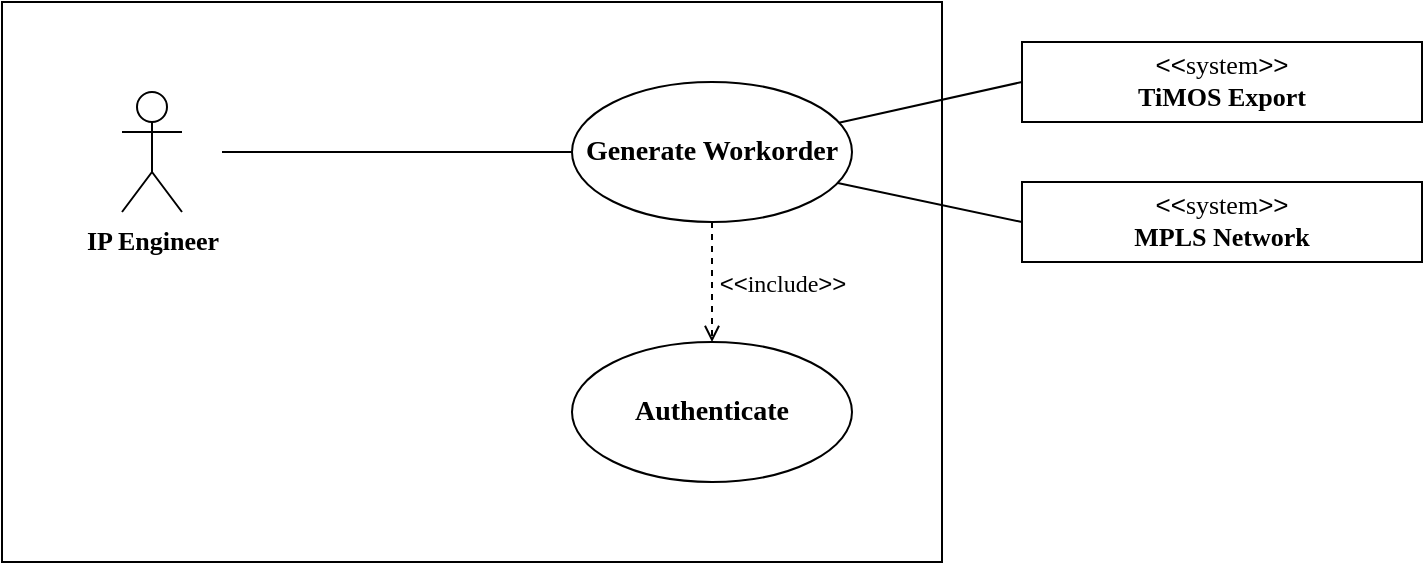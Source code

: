 <mxfile version="13.6.3" type="github">
  <diagram id="fceYZK4B8EAD64JDlkFU" name="Page-1">
    <mxGraphModel dx="716" dy="378" grid="1" gridSize="10" guides="1" tooltips="1" connect="1" arrows="1" fold="1" page="1" pageScale="1" pageWidth="850" pageHeight="1100" math="0" shadow="0" extFonts="Old Standard TT^https://fonts.googleapis.com/css?family=Old+Standard+TT">
      <root>
        <mxCell id="0" />
        <mxCell id="1" parent="0" />
        <mxCell id="hCmAJAGk-AS-xWxRnL8C-9" value="" style="shape=rect;html=1;verticalAlign=top;fontStyle=1;whiteSpace=wrap;align=center;fillColor=none;" parent="1" vertex="1">
          <mxGeometry x="70" y="100" width="470" height="280" as="geometry" />
        </mxCell>
        <mxCell id="hCmAJAGk-AS-xWxRnL8C-2" value="&lt;font face=&quot;Old Standard TT&quot; size=&quot;1&quot;&gt;&lt;b style=&quot;font-size: 13px&quot;&gt;IP Engineer&lt;/b&gt;&lt;/font&gt;" style="shape=umlActor;html=1;verticalLabelPosition=bottom;verticalAlign=top;align=center;" parent="1" vertex="1">
          <mxGeometry x="130" y="145" width="30" height="60" as="geometry" />
        </mxCell>
        <mxCell id="hCmAJAGk-AS-xWxRnL8C-3" value="&lt;font face=&quot;Old Standard TT&quot;&gt;&lt;span style=&quot;font-size: 14px&quot;&gt;&lt;b&gt;Authenticate&lt;/b&gt;&lt;/span&gt;&lt;/font&gt;" style="ellipse;whiteSpace=wrap;html=1;fillColor=none;" parent="1" vertex="1">
          <mxGeometry x="355" y="270" width="140" height="70" as="geometry" />
        </mxCell>
        <mxCell id="hCmAJAGk-AS-xWxRnL8C-4" value="&lt;font face=&quot;Old Standard TT&quot; size=&quot;1&quot;&gt;&lt;b style=&quot;font-size: 14px&quot;&gt;Generate Workorder&lt;/b&gt;&lt;/font&gt;" style="ellipse;whiteSpace=wrap;html=1;fillColor=none;" parent="1" vertex="1">
          <mxGeometry x="355" y="140" width="140" height="70" as="geometry" />
        </mxCell>
        <mxCell id="hCmAJAGk-AS-xWxRnL8C-5" value="&lt;font style=&quot;font-size: 12px&quot;&gt;&amp;lt;&amp;lt;&lt;font face=&quot;Old Standard TT&quot; style=&quot;font-size: 12px&quot;&gt;include&lt;/font&gt;&amp;gt;&amp;gt;&lt;/font&gt;" style="edgeStyle=none;html=1;endArrow=open;verticalAlign=bottom;dashed=1;labelBackgroundColor=none;exitX=0.5;exitY=1;exitDx=0;exitDy=0;entryX=0.5;entryY=0;entryDx=0;entryDy=0;" parent="1" source="hCmAJAGk-AS-xWxRnL8C-4" target="hCmAJAGk-AS-xWxRnL8C-3" edge="1">
          <mxGeometry x="0.333" y="35" width="160" relative="1" as="geometry">
            <mxPoint x="600" y="190" as="sourcePoint" />
            <mxPoint x="650" y="175" as="targetPoint" />
            <Array as="points" />
            <mxPoint as="offset" />
          </mxGeometry>
        </mxCell>
        <mxCell id="hCmAJAGk-AS-xWxRnL8C-6" value="" style="edgeStyle=none;html=1;endArrow=none;verticalAlign=bottom;entryX=0;entryY=0.5;entryDx=0;entryDy=0;" parent="1" target="hCmAJAGk-AS-xWxRnL8C-4" edge="1">
          <mxGeometry width="160" relative="1" as="geometry">
            <mxPoint x="180" y="175" as="sourcePoint" />
            <mxPoint x="330" y="95" as="targetPoint" />
          </mxGeometry>
        </mxCell>
        <mxCell id="hCmAJAGk-AS-xWxRnL8C-7" value="&lt;p style=&quot;margin: 4px 0px 0px ; text-align: center ; font-size: 13px&quot;&gt;&amp;lt;&amp;lt;&lt;font face=&quot;Old Standard TT&quot; style=&quot;font-size: 13px&quot;&gt;system&lt;/font&gt;&amp;gt;&amp;gt;&lt;br&gt;&lt;b&gt;&lt;font face=&quot;Old Standard TT&quot; style=&quot;font-size: 13px&quot;&gt;MPLS Network&lt;/font&gt;&lt;/b&gt;&lt;/p&gt;" style="shape=rect;html=1;overflow=fill;html=1;whiteSpace=wrap;align=center;fillColor=none;" parent="1" vertex="1">
          <mxGeometry x="580" y="190" width="200" height="40" as="geometry" />
        </mxCell>
        <mxCell id="hCmAJAGk-AS-xWxRnL8C-8" value="" style="edgeStyle=none;html=1;endArrow=none;verticalAlign=bottom;entryX=0;entryY=0.5;entryDx=0;entryDy=0;exitX=0.949;exitY=0.722;exitDx=0;exitDy=0;exitPerimeter=0;" parent="1" source="hCmAJAGk-AS-xWxRnL8C-4" target="hCmAJAGk-AS-xWxRnL8C-7" edge="1">
          <mxGeometry width="160" relative="1" as="geometry">
            <mxPoint x="400" y="80" as="sourcePoint" />
            <mxPoint x="560" y="80" as="targetPoint" />
          </mxGeometry>
        </mxCell>
        <mxCell id="hCmAJAGk-AS-xWxRnL8C-10" value="&lt;p style=&quot;margin: 4px 0px 0px ; text-align: center ; font-size: 13px&quot;&gt;&amp;lt;&amp;lt;&lt;font face=&quot;Old Standard TT&quot;&gt;system&lt;/font&gt;&amp;gt;&amp;gt;&lt;br&gt;&lt;font face=&quot;Old Standard TT&quot;&gt;&lt;b&gt;TiMOS Export&lt;/b&gt;&lt;/font&gt;&lt;/p&gt;" style="shape=rect;html=1;overflow=fill;html=1;whiteSpace=wrap;align=center;fillColor=none;" parent="1" vertex="1">
          <mxGeometry x="580" y="120" width="200" height="40" as="geometry" />
        </mxCell>
        <mxCell id="hCmAJAGk-AS-xWxRnL8C-11" value="" style="edgeStyle=none;html=1;endArrow=none;verticalAlign=bottom;entryX=0;entryY=0.5;entryDx=0;entryDy=0;exitX=0.953;exitY=0.291;exitDx=0;exitDy=0;exitPerimeter=0;" parent="1" source="hCmAJAGk-AS-xWxRnL8C-4" target="hCmAJAGk-AS-xWxRnL8C-10" edge="1">
          <mxGeometry width="160" relative="1" as="geometry">
            <mxPoint x="497.3" y="200.47" as="sourcePoint" />
            <mxPoint x="590" y="220" as="targetPoint" />
          </mxGeometry>
        </mxCell>
      </root>
    </mxGraphModel>
  </diagram>
</mxfile>
